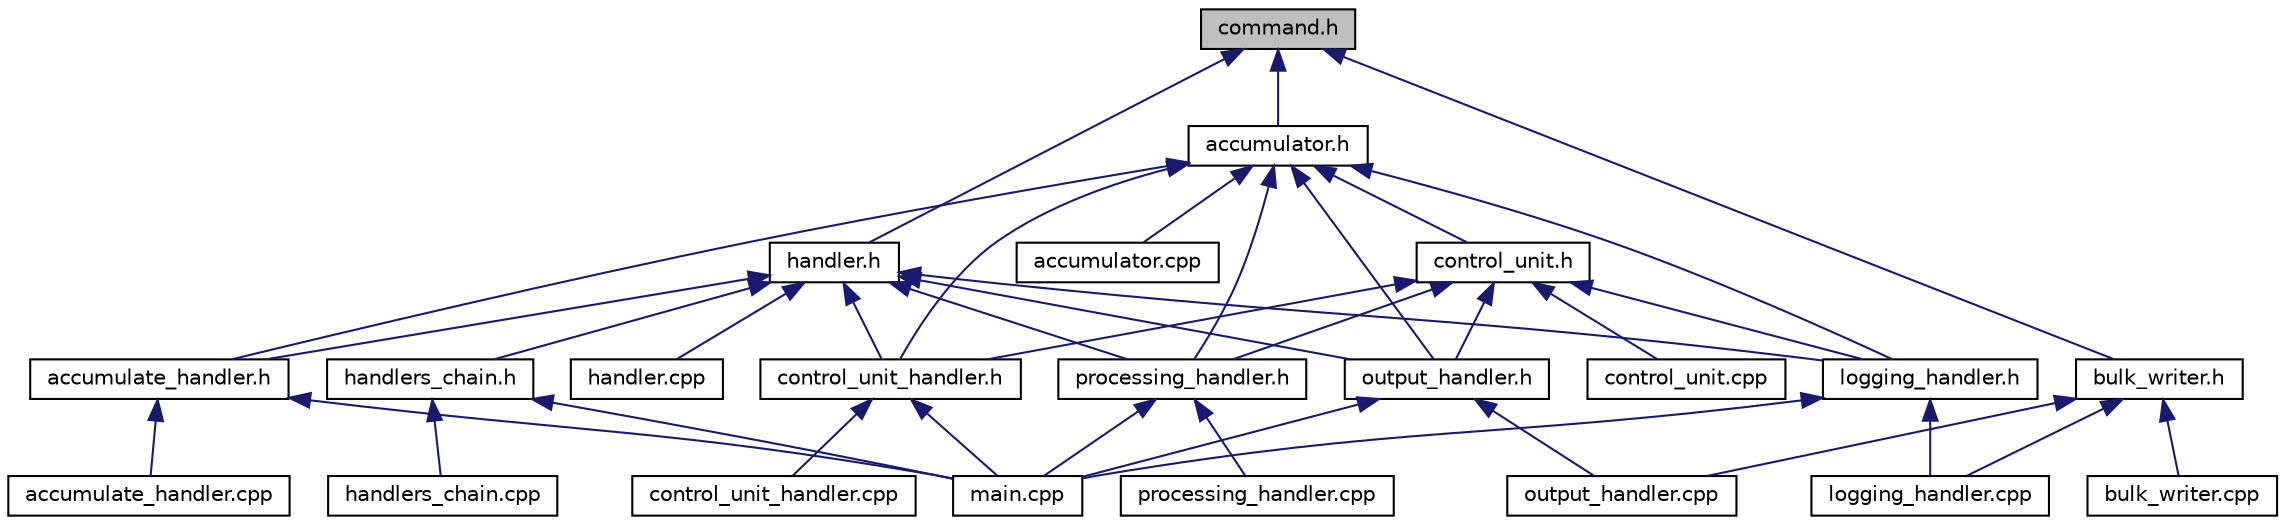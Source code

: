 digraph "command.h"
{
  edge [fontname="Helvetica",fontsize="10",labelfontname="Helvetica",labelfontsize="10"];
  node [fontname="Helvetica",fontsize="10",shape=record];
  Node1 [label="command.h",height=0.2,width=0.4,color="black", fillcolor="grey75", style="filled", fontcolor="black"];
  Node1 -> Node2 [dir="back",color="midnightblue",fontsize="10",style="solid",fontname="Helvetica"];
  Node2 [label="accumulator.h",height=0.2,width=0.4,color="black", fillcolor="white", style="filled",URL="$accumulator_8h.html"];
  Node2 -> Node3 [dir="back",color="midnightblue",fontsize="10",style="solid",fontname="Helvetica"];
  Node3 [label="accumulate_handler.h",height=0.2,width=0.4,color="black", fillcolor="white", style="filled",URL="$accumulate__handler_8h.html"];
  Node3 -> Node4 [dir="back",color="midnightblue",fontsize="10",style="solid",fontname="Helvetica"];
  Node4 [label="accumulate_handler.cpp",height=0.2,width=0.4,color="black", fillcolor="white", style="filled",URL="$accumulate__handler_8cpp.html"];
  Node3 -> Node5 [dir="back",color="midnightblue",fontsize="10",style="solid",fontname="Helvetica"];
  Node5 [label="main.cpp",height=0.2,width=0.4,color="black", fillcolor="white", style="filled",URL="$main_8cpp.html"];
  Node2 -> Node6 [dir="back",color="midnightblue",fontsize="10",style="solid",fontname="Helvetica"];
  Node6 [label="accumulator.cpp",height=0.2,width=0.4,color="black", fillcolor="white", style="filled",URL="$accumulator_8cpp.html"];
  Node2 -> Node7 [dir="back",color="midnightblue",fontsize="10",style="solid",fontname="Helvetica"];
  Node7 [label="control_unit.h",height=0.2,width=0.4,color="black", fillcolor="white", style="filled",URL="$control__unit_8h.html"];
  Node7 -> Node8 [dir="back",color="midnightblue",fontsize="10",style="solid",fontname="Helvetica"];
  Node8 [label="control_unit.cpp",height=0.2,width=0.4,color="black", fillcolor="white", style="filled",URL="$control__unit_8cpp.html"];
  Node7 -> Node9 [dir="back",color="midnightblue",fontsize="10",style="solid",fontname="Helvetica"];
  Node9 [label="control_unit_handler.h",height=0.2,width=0.4,color="black", fillcolor="white", style="filled",URL="$control__unit__handler_8h.html"];
  Node9 -> Node10 [dir="back",color="midnightblue",fontsize="10",style="solid",fontname="Helvetica"];
  Node10 [label="control_unit_handler.cpp",height=0.2,width=0.4,color="black", fillcolor="white", style="filled",URL="$control__unit__handler_8cpp.html"];
  Node9 -> Node5 [dir="back",color="midnightblue",fontsize="10",style="solid",fontname="Helvetica"];
  Node7 -> Node11 [dir="back",color="midnightblue",fontsize="10",style="solid",fontname="Helvetica"];
  Node11 [label="logging_handler.h",height=0.2,width=0.4,color="black", fillcolor="white", style="filled",URL="$logging__handler_8h.html"];
  Node11 -> Node12 [dir="back",color="midnightblue",fontsize="10",style="solid",fontname="Helvetica"];
  Node12 [label="logging_handler.cpp",height=0.2,width=0.4,color="black", fillcolor="white", style="filled",URL="$logging__handler_8cpp.html"];
  Node11 -> Node5 [dir="back",color="midnightblue",fontsize="10",style="solid",fontname="Helvetica"];
  Node7 -> Node13 [dir="back",color="midnightblue",fontsize="10",style="solid",fontname="Helvetica"];
  Node13 [label="output_handler.h",height=0.2,width=0.4,color="black", fillcolor="white", style="filled",URL="$output__handler_8h.html"];
  Node13 -> Node5 [dir="back",color="midnightblue",fontsize="10",style="solid",fontname="Helvetica"];
  Node13 -> Node14 [dir="back",color="midnightblue",fontsize="10",style="solid",fontname="Helvetica"];
  Node14 [label="output_handler.cpp",height=0.2,width=0.4,color="black", fillcolor="white", style="filled",URL="$output__handler_8cpp.html"];
  Node7 -> Node15 [dir="back",color="midnightblue",fontsize="10",style="solid",fontname="Helvetica"];
  Node15 [label="processing_handler.h",height=0.2,width=0.4,color="black", fillcolor="white", style="filled",URL="$processing__handler_8h.html"];
  Node15 -> Node5 [dir="back",color="midnightblue",fontsize="10",style="solid",fontname="Helvetica"];
  Node15 -> Node16 [dir="back",color="midnightblue",fontsize="10",style="solid",fontname="Helvetica"];
  Node16 [label="processing_handler.cpp",height=0.2,width=0.4,color="black", fillcolor="white", style="filled",URL="$processing__handler_8cpp.html"];
  Node2 -> Node9 [dir="back",color="midnightblue",fontsize="10",style="solid",fontname="Helvetica"];
  Node2 -> Node11 [dir="back",color="midnightblue",fontsize="10",style="solid",fontname="Helvetica"];
  Node2 -> Node13 [dir="back",color="midnightblue",fontsize="10",style="solid",fontname="Helvetica"];
  Node2 -> Node15 [dir="back",color="midnightblue",fontsize="10",style="solid",fontname="Helvetica"];
  Node1 -> Node17 [dir="back",color="midnightblue",fontsize="10",style="solid",fontname="Helvetica"];
  Node17 [label="handler.h",height=0.2,width=0.4,color="black", fillcolor="white", style="filled",URL="$handler_8h.html"];
  Node17 -> Node3 [dir="back",color="midnightblue",fontsize="10",style="solid",fontname="Helvetica"];
  Node17 -> Node9 [dir="back",color="midnightblue",fontsize="10",style="solid",fontname="Helvetica"];
  Node17 -> Node18 [dir="back",color="midnightblue",fontsize="10",style="solid",fontname="Helvetica"];
  Node18 [label="handler.cpp",height=0.2,width=0.4,color="black", fillcolor="white", style="filled",URL="$handler_8cpp.html"];
  Node17 -> Node19 [dir="back",color="midnightblue",fontsize="10",style="solid",fontname="Helvetica"];
  Node19 [label="handlers_chain.h",height=0.2,width=0.4,color="black", fillcolor="white", style="filled",URL="$handlers__chain_8h.html"];
  Node19 -> Node20 [dir="back",color="midnightblue",fontsize="10",style="solid",fontname="Helvetica"];
  Node20 [label="handlers_chain.cpp",height=0.2,width=0.4,color="black", fillcolor="white", style="filled",URL="$handlers__chain_8cpp.html"];
  Node19 -> Node5 [dir="back",color="midnightblue",fontsize="10",style="solid",fontname="Helvetica"];
  Node17 -> Node11 [dir="back",color="midnightblue",fontsize="10",style="solid",fontname="Helvetica"];
  Node17 -> Node13 [dir="back",color="midnightblue",fontsize="10",style="solid",fontname="Helvetica"];
  Node17 -> Node15 [dir="back",color="midnightblue",fontsize="10",style="solid",fontname="Helvetica"];
  Node1 -> Node21 [dir="back",color="midnightblue",fontsize="10",style="solid",fontname="Helvetica"];
  Node21 [label="bulk_writer.h",height=0.2,width=0.4,color="black", fillcolor="white", style="filled",URL="$bulk__writer_8h.html"];
  Node21 -> Node22 [dir="back",color="midnightblue",fontsize="10",style="solid",fontname="Helvetica"];
  Node22 [label="bulk_writer.cpp",height=0.2,width=0.4,color="black", fillcolor="white", style="filled",URL="$bulk__writer_8cpp.html"];
  Node21 -> Node12 [dir="back",color="midnightblue",fontsize="10",style="solid",fontname="Helvetica"];
  Node21 -> Node14 [dir="back",color="midnightblue",fontsize="10",style="solid",fontname="Helvetica"];
}
